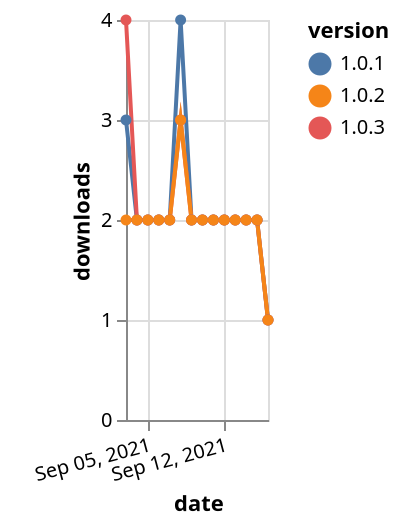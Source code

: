 {"$schema": "https://vega.github.io/schema/vega-lite/v5.json", "description": "A simple bar chart with embedded data.", "data": {"values": [{"date": "2021-09-03", "total": 534, "delta": 3, "version": "1.0.1"}, {"date": "2021-09-04", "total": 536, "delta": 2, "version": "1.0.1"}, {"date": "2021-09-05", "total": 538, "delta": 2, "version": "1.0.1"}, {"date": "2021-09-06", "total": 540, "delta": 2, "version": "1.0.1"}, {"date": "2021-09-07", "total": 542, "delta": 2, "version": "1.0.1"}, {"date": "2021-09-08", "total": 546, "delta": 4, "version": "1.0.1"}, {"date": "2021-09-09", "total": 548, "delta": 2, "version": "1.0.1"}, {"date": "2021-09-10", "total": 550, "delta": 2, "version": "1.0.1"}, {"date": "2021-09-11", "total": 552, "delta": 2, "version": "1.0.1"}, {"date": "2021-09-12", "total": 554, "delta": 2, "version": "1.0.1"}, {"date": "2021-09-13", "total": 556, "delta": 2, "version": "1.0.1"}, {"date": "2021-09-14", "total": 558, "delta": 2, "version": "1.0.1"}, {"date": "2021-09-15", "total": 560, "delta": 2, "version": "1.0.1"}, {"date": "2021-09-16", "total": 561, "delta": 1, "version": "1.0.1"}, {"date": "2021-09-03", "total": 225, "delta": 4, "version": "1.0.3"}, {"date": "2021-09-04", "total": 227, "delta": 2, "version": "1.0.3"}, {"date": "2021-09-05", "total": 229, "delta": 2, "version": "1.0.3"}, {"date": "2021-09-06", "total": 231, "delta": 2, "version": "1.0.3"}, {"date": "2021-09-07", "total": 233, "delta": 2, "version": "1.0.3"}, {"date": "2021-09-08", "total": 236, "delta": 3, "version": "1.0.3"}, {"date": "2021-09-09", "total": 238, "delta": 2, "version": "1.0.3"}, {"date": "2021-09-10", "total": 240, "delta": 2, "version": "1.0.3"}, {"date": "2021-09-11", "total": 242, "delta": 2, "version": "1.0.3"}, {"date": "2021-09-12", "total": 244, "delta": 2, "version": "1.0.3"}, {"date": "2021-09-13", "total": 246, "delta": 2, "version": "1.0.3"}, {"date": "2021-09-14", "total": 248, "delta": 2, "version": "1.0.3"}, {"date": "2021-09-15", "total": 250, "delta": 2, "version": "1.0.3"}, {"date": "2021-09-16", "total": 251, "delta": 1, "version": "1.0.3"}, {"date": "2021-09-03", "total": 306, "delta": 2, "version": "1.0.2"}, {"date": "2021-09-04", "total": 308, "delta": 2, "version": "1.0.2"}, {"date": "2021-09-05", "total": 310, "delta": 2, "version": "1.0.2"}, {"date": "2021-09-06", "total": 312, "delta": 2, "version": "1.0.2"}, {"date": "2021-09-07", "total": 314, "delta": 2, "version": "1.0.2"}, {"date": "2021-09-08", "total": 317, "delta": 3, "version": "1.0.2"}, {"date": "2021-09-09", "total": 319, "delta": 2, "version": "1.0.2"}, {"date": "2021-09-10", "total": 321, "delta": 2, "version": "1.0.2"}, {"date": "2021-09-11", "total": 323, "delta": 2, "version": "1.0.2"}, {"date": "2021-09-12", "total": 325, "delta": 2, "version": "1.0.2"}, {"date": "2021-09-13", "total": 327, "delta": 2, "version": "1.0.2"}, {"date": "2021-09-14", "total": 329, "delta": 2, "version": "1.0.2"}, {"date": "2021-09-15", "total": 331, "delta": 2, "version": "1.0.2"}, {"date": "2021-09-16", "total": 332, "delta": 1, "version": "1.0.2"}]}, "width": "container", "mark": {"type": "line", "point": {"filled": true}}, "encoding": {"x": {"field": "date", "type": "temporal", "timeUnit": "yearmonthdate", "title": "date", "axis": {"labelAngle": -15}}, "y": {"field": "delta", "type": "quantitative", "title": "downloads"}, "color": {"field": "version", "type": "nominal"}, "tooltip": {"field": "delta"}}}